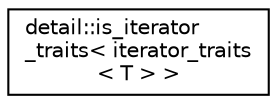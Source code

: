 digraph "Graphical Class Hierarchy"
{
 // LATEX_PDF_SIZE
  edge [fontname="Helvetica",fontsize="10",labelfontname="Helvetica",labelfontsize="10"];
  node [fontname="Helvetica",fontsize="10",shape=record];
  rankdir="LR";
  Node0 [label="detail::is_iterator\l_traits\< iterator_traits\l\< T \> \>",height=0.2,width=0.4,color="black", fillcolor="white", style="filled",URL="$structdetail_1_1is__iterator__traits_3_01iterator__traits_3_01T_01_4_01_4.html",tooltip=" "];
}
